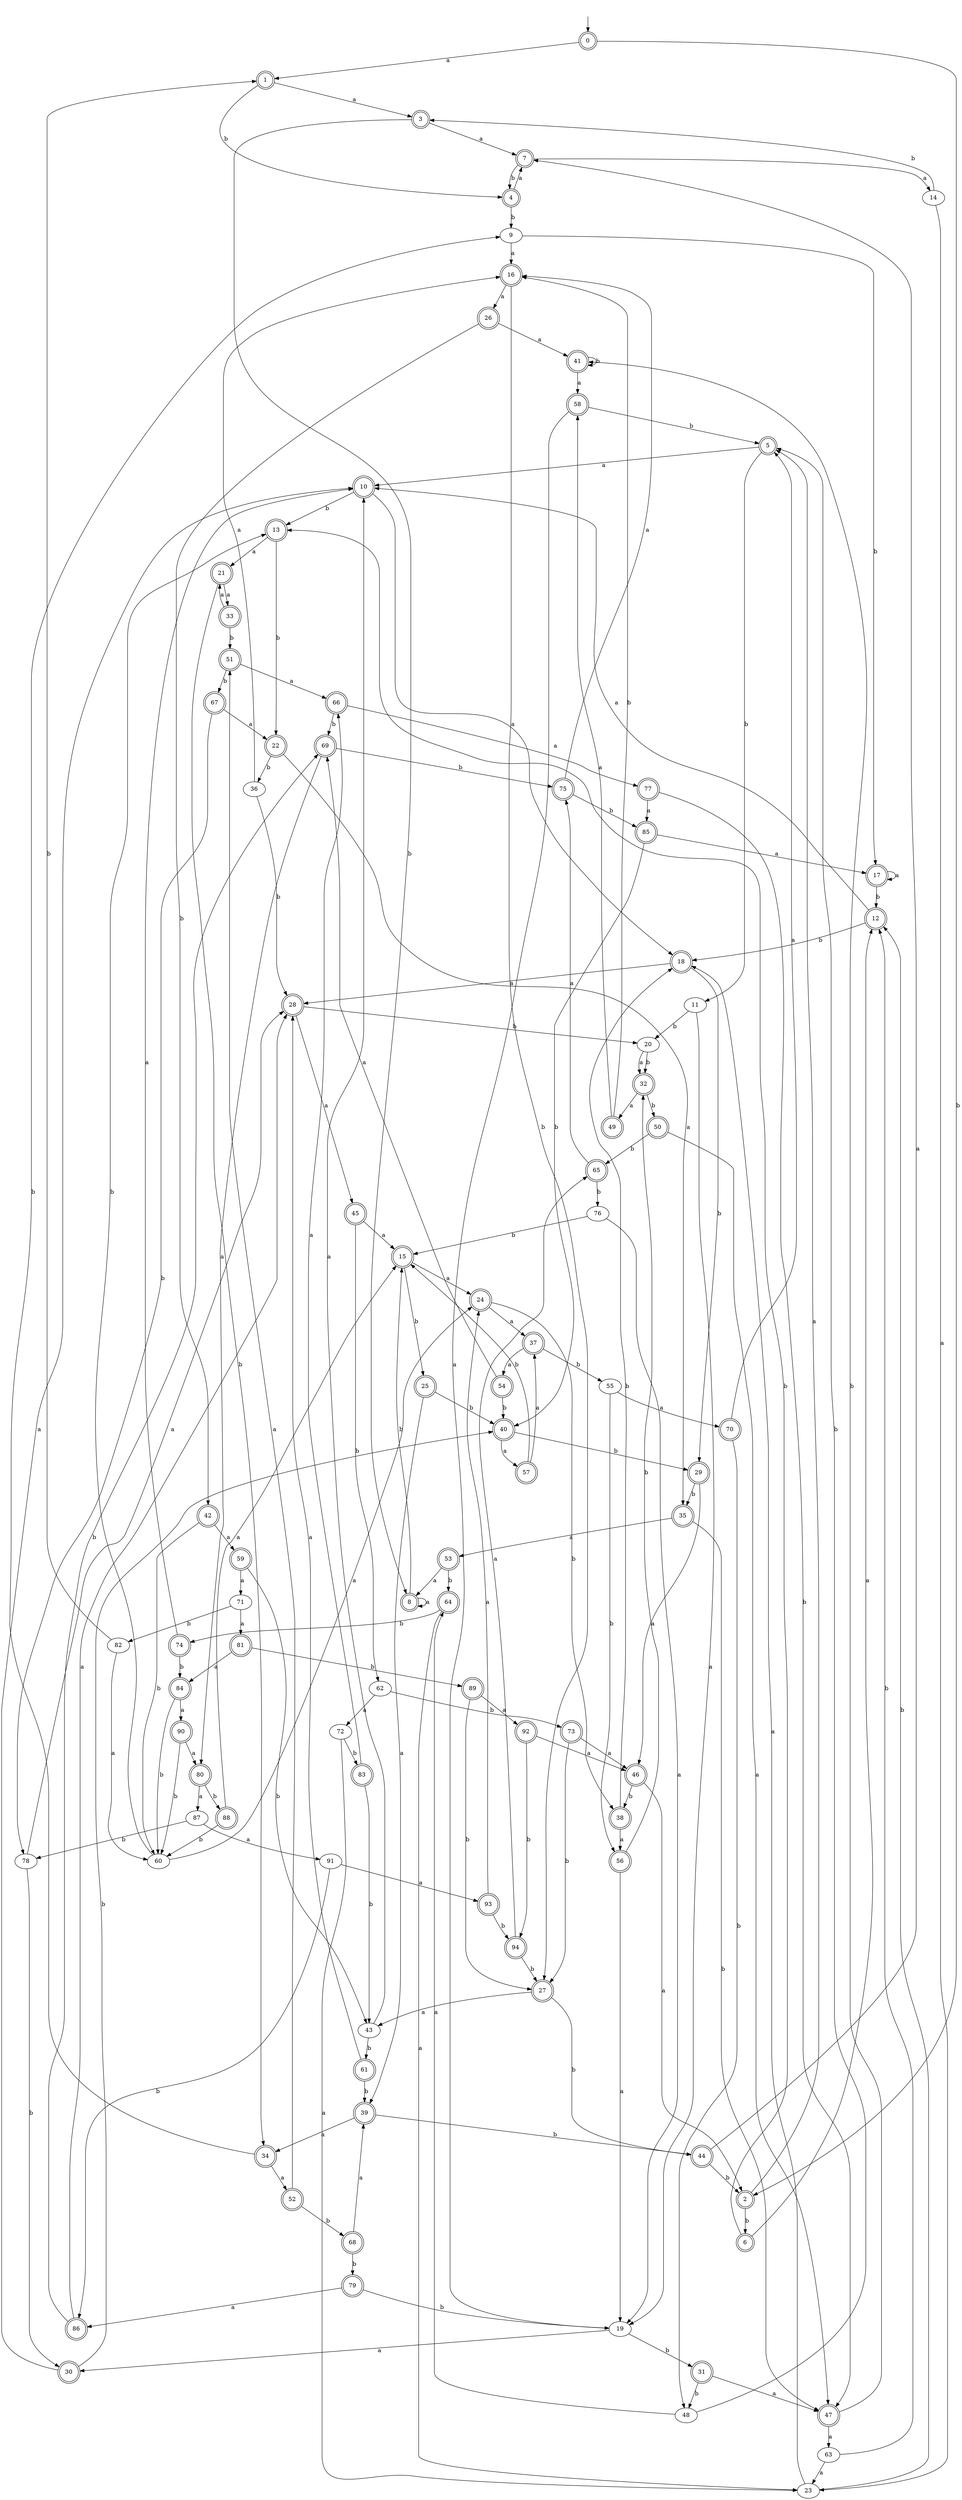digraph RandomDFA {
  __start0 [label="", shape=none];
  __start0 -> 0 [label=""];
  0 [shape=circle] [shape=doublecircle]
  0 -> 1 [label="a"]
  0 -> 2 [label="b"]
  1 [shape=doublecircle]
  1 -> 3 [label="a"]
  1 -> 4 [label="b"]
  2 [shape=doublecircle]
  2 -> 5 [label="a"]
  2 -> 6 [label="b"]
  3 [shape=doublecircle]
  3 -> 7 [label="a"]
  3 -> 8 [label="b"]
  4 [shape=doublecircle]
  4 -> 7 [label="a"]
  4 -> 9 [label="b"]
  5 [shape=doublecircle]
  5 -> 10 [label="a"]
  5 -> 11 [label="b"]
  6 [shape=doublecircle]
  6 -> 12 [label="a"]
  6 -> 13 [label="b"]
  7 [shape=doublecircle]
  7 -> 14 [label="a"]
  7 -> 4 [label="b"]
  8 [shape=doublecircle]
  8 -> 8 [label="a"]
  8 -> 15 [label="b"]
  9
  9 -> 16 [label="a"]
  9 -> 17 [label="b"]
  10 [shape=doublecircle]
  10 -> 18 [label="a"]
  10 -> 13 [label="b"]
  11
  11 -> 19 [label="a"]
  11 -> 20 [label="b"]
  12 [shape=doublecircle]
  12 -> 10 [label="a"]
  12 -> 18 [label="b"]
  13 [shape=doublecircle]
  13 -> 21 [label="a"]
  13 -> 22 [label="b"]
  14
  14 -> 23 [label="a"]
  14 -> 3 [label="b"]
  15 [shape=doublecircle]
  15 -> 24 [label="a"]
  15 -> 25 [label="b"]
  16 [shape=doublecircle]
  16 -> 26 [label="a"]
  16 -> 27 [label="b"]
  17 [shape=doublecircle]
  17 -> 17 [label="a"]
  17 -> 12 [label="b"]
  18 [shape=doublecircle]
  18 -> 28 [label="a"]
  18 -> 29 [label="b"]
  19
  19 -> 30 [label="a"]
  19 -> 31 [label="b"]
  20
  20 -> 32 [label="a"]
  20 -> 32 [label="b"]
  21 [shape=doublecircle]
  21 -> 33 [label="a"]
  21 -> 34 [label="b"]
  22 [shape=doublecircle]
  22 -> 35 [label="a"]
  22 -> 36 [label="b"]
  23
  23 -> 18 [label="a"]
  23 -> 12 [label="b"]
  24 [shape=doublecircle]
  24 -> 37 [label="a"]
  24 -> 38 [label="b"]
  25 [shape=doublecircle]
  25 -> 39 [label="a"]
  25 -> 40 [label="b"]
  26 [shape=doublecircle]
  26 -> 41 [label="a"]
  26 -> 42 [label="b"]
  27 [shape=doublecircle]
  27 -> 43 [label="a"]
  27 -> 44 [label="b"]
  28 [shape=doublecircle]
  28 -> 45 [label="a"]
  28 -> 20 [label="b"]
  29 [shape=doublecircle]
  29 -> 46 [label="a"]
  29 -> 35 [label="b"]
  30 [shape=doublecircle]
  30 -> 10 [label="a"]
  30 -> 40 [label="b"]
  31 [shape=doublecircle]
  31 -> 47 [label="a"]
  31 -> 48 [label="b"]
  32 [shape=doublecircle]
  32 -> 49 [label="a"]
  32 -> 50 [label="b"]
  33 [shape=doublecircle]
  33 -> 21 [label="a"]
  33 -> 51 [label="b"]
  34 [shape=doublecircle]
  34 -> 52 [label="a"]
  34 -> 9 [label="b"]
  35 [shape=doublecircle]
  35 -> 53 [label="a"]
  35 -> 47 [label="b"]
  36
  36 -> 16 [label="a"]
  36 -> 28 [label="b"]
  37 [shape=doublecircle]
  37 -> 54 [label="a"]
  37 -> 55 [label="b"]
  38 [shape=doublecircle]
  38 -> 56 [label="a"]
  38 -> 18 [label="b"]
  39 [shape=doublecircle]
  39 -> 34 [label="a"]
  39 -> 44 [label="b"]
  40 [shape=doublecircle]
  40 -> 57 [label="a"]
  40 -> 29 [label="b"]
  41 [shape=doublecircle]
  41 -> 58 [label="a"]
  41 -> 41 [label="b"]
  42 [shape=doublecircle]
  42 -> 59 [label="a"]
  42 -> 60 [label="b"]
  43
  43 -> 10 [label="a"]
  43 -> 61 [label="b"]
  44 [shape=doublecircle]
  44 -> 7 [label="a"]
  44 -> 2 [label="b"]
  45 [shape=doublecircle]
  45 -> 15 [label="a"]
  45 -> 62 [label="b"]
  46 [shape=doublecircle]
  46 -> 2 [label="a"]
  46 -> 38 [label="b"]
  47 [shape=doublecircle]
  47 -> 63 [label="a"]
  47 -> 41 [label="b"]
  48
  48 -> 64 [label="a"]
  48 -> 5 [label="b"]
  49 [shape=doublecircle]
  49 -> 58 [label="a"]
  49 -> 16 [label="b"]
  50 [shape=doublecircle]
  50 -> 47 [label="a"]
  50 -> 65 [label="b"]
  51 [shape=doublecircle]
  51 -> 66 [label="a"]
  51 -> 67 [label="b"]
  52 [shape=doublecircle]
  52 -> 51 [label="a"]
  52 -> 68 [label="b"]
  53 [shape=doublecircle]
  53 -> 8 [label="a"]
  53 -> 64 [label="b"]
  54 [shape=doublecircle]
  54 -> 69 [label="a"]
  54 -> 40 [label="b"]
  55
  55 -> 70 [label="a"]
  55 -> 56 [label="b"]
  56 [shape=doublecircle]
  56 -> 19 [label="a"]
  56 -> 32 [label="b"]
  57 [shape=doublecircle]
  57 -> 37 [label="a"]
  57 -> 15 [label="b"]
  58 [shape=doublecircle]
  58 -> 19 [label="a"]
  58 -> 5 [label="b"]
  59 [shape=doublecircle]
  59 -> 71 [label="a"]
  59 -> 43 [label="b"]
  60
  60 -> 24 [label="a"]
  60 -> 13 [label="b"]
  61 [shape=doublecircle]
  61 -> 28 [label="a"]
  61 -> 39 [label="b"]
  62
  62 -> 72 [label="a"]
  62 -> 73 [label="b"]
  63
  63 -> 23 [label="a"]
  63 -> 12 [label="b"]
  64 [shape=doublecircle]
  64 -> 23 [label="a"]
  64 -> 74 [label="b"]
  65 [shape=doublecircle]
  65 -> 75 [label="a"]
  65 -> 76 [label="b"]
  66 [shape=doublecircle]
  66 -> 77 [label="a"]
  66 -> 69 [label="b"]
  67 [shape=doublecircle]
  67 -> 22 [label="a"]
  67 -> 78 [label="b"]
  68 [shape=doublecircle]
  68 -> 39 [label="a"]
  68 -> 79 [label="b"]
  69 [shape=doublecircle]
  69 -> 80 [label="a"]
  69 -> 75 [label="b"]
  70 [shape=doublecircle]
  70 -> 5 [label="a"]
  70 -> 48 [label="b"]
  71
  71 -> 81 [label="a"]
  71 -> 82 [label="b"]
  72
  72 -> 23 [label="a"]
  72 -> 83 [label="b"]
  73 [shape=doublecircle]
  73 -> 46 [label="a"]
  73 -> 27 [label="b"]
  74 [shape=doublecircle]
  74 -> 10 [label="a"]
  74 -> 84 [label="b"]
  75 [shape=doublecircle]
  75 -> 16 [label="a"]
  75 -> 85 [label="b"]
  76
  76 -> 19 [label="a"]
  76 -> 15 [label="b"]
  77 [shape=doublecircle]
  77 -> 85 [label="a"]
  77 -> 47 [label="b"]
  78
  78 -> 28 [label="a"]
  78 -> 30 [label="b"]
  79 [shape=doublecircle]
  79 -> 86 [label="a"]
  79 -> 19 [label="b"]
  80 [shape=doublecircle]
  80 -> 87 [label="a"]
  80 -> 88 [label="b"]
  81 [shape=doublecircle]
  81 -> 84 [label="a"]
  81 -> 89 [label="b"]
  82
  82 -> 60 [label="a"]
  82 -> 1 [label="b"]
  83 [shape=doublecircle]
  83 -> 66 [label="a"]
  83 -> 43 [label="b"]
  84 [shape=doublecircle]
  84 -> 90 [label="a"]
  84 -> 60 [label="b"]
  85 [shape=doublecircle]
  85 -> 17 [label="a"]
  85 -> 40 [label="b"]
  86 [shape=doublecircle]
  86 -> 28 [label="a"]
  86 -> 69 [label="b"]
  87
  87 -> 91 [label="a"]
  87 -> 78 [label="b"]
  88 [shape=doublecircle]
  88 -> 15 [label="a"]
  88 -> 60 [label="b"]
  89 [shape=doublecircle]
  89 -> 92 [label="a"]
  89 -> 27 [label="b"]
  90 [shape=doublecircle]
  90 -> 80 [label="a"]
  90 -> 60 [label="b"]
  91
  91 -> 93 [label="a"]
  91 -> 86 [label="b"]
  92 [shape=doublecircle]
  92 -> 46 [label="a"]
  92 -> 94 [label="b"]
  93 [shape=doublecircle]
  93 -> 24 [label="a"]
  93 -> 94 [label="b"]
  94 [shape=doublecircle]
  94 -> 65 [label="a"]
  94 -> 27 [label="b"]
}
